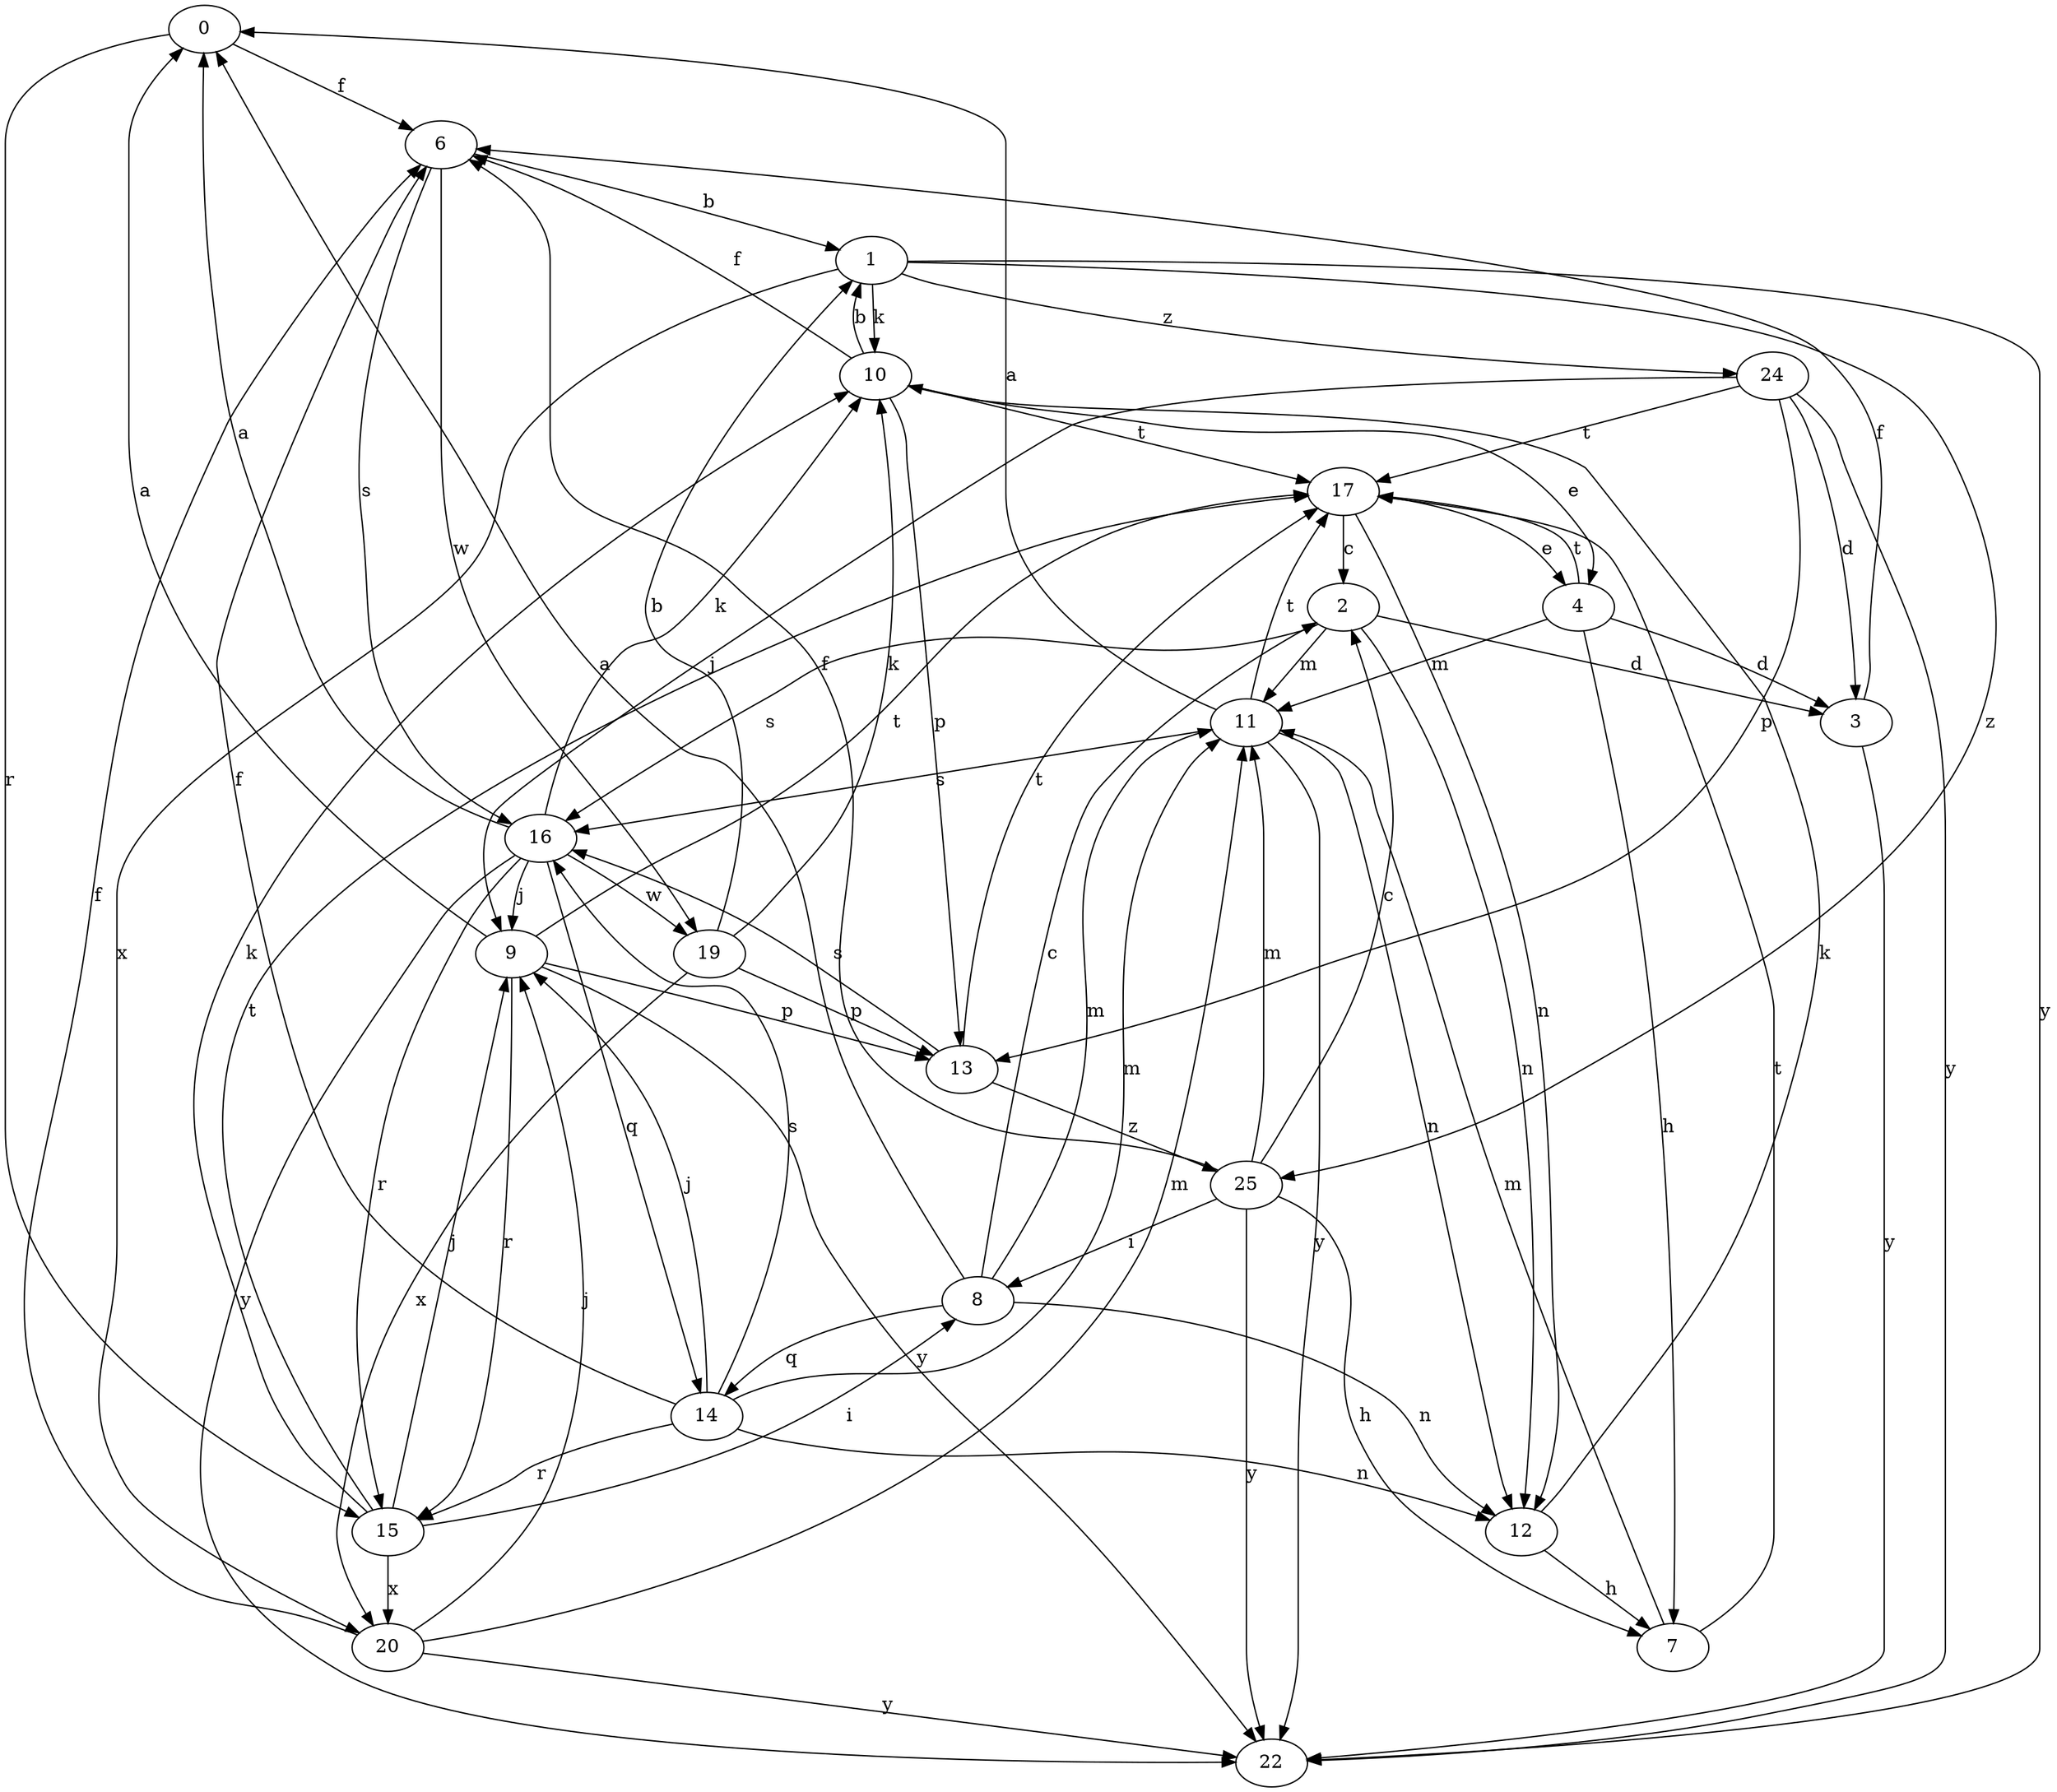 strict digraph  {
0;
1;
2;
3;
4;
6;
7;
8;
9;
10;
11;
12;
13;
14;
15;
16;
17;
19;
20;
22;
24;
25;
0 -> 6  [label=f];
0 -> 15  [label=r];
1 -> 10  [label=k];
1 -> 20  [label=x];
1 -> 22  [label=y];
1 -> 24  [label=z];
1 -> 25  [label=z];
2 -> 3  [label=d];
2 -> 11  [label=m];
2 -> 12  [label=n];
2 -> 16  [label=s];
3 -> 6  [label=f];
3 -> 22  [label=y];
4 -> 3  [label=d];
4 -> 7  [label=h];
4 -> 11  [label=m];
4 -> 17  [label=t];
6 -> 1  [label=b];
6 -> 16  [label=s];
6 -> 19  [label=w];
7 -> 11  [label=m];
7 -> 17  [label=t];
8 -> 0  [label=a];
8 -> 2  [label=c];
8 -> 11  [label=m];
8 -> 12  [label=n];
8 -> 14  [label=q];
9 -> 0  [label=a];
9 -> 13  [label=p];
9 -> 15  [label=r];
9 -> 17  [label=t];
9 -> 22  [label=y];
10 -> 1  [label=b];
10 -> 4  [label=e];
10 -> 6  [label=f];
10 -> 13  [label=p];
10 -> 17  [label=t];
11 -> 0  [label=a];
11 -> 12  [label=n];
11 -> 16  [label=s];
11 -> 17  [label=t];
11 -> 22  [label=y];
12 -> 7  [label=h];
12 -> 10  [label=k];
13 -> 16  [label=s];
13 -> 17  [label=t];
13 -> 25  [label=z];
14 -> 6  [label=f];
14 -> 9  [label=j];
14 -> 11  [label=m];
14 -> 12  [label=n];
14 -> 15  [label=r];
14 -> 16  [label=s];
15 -> 8  [label=i];
15 -> 9  [label=j];
15 -> 10  [label=k];
15 -> 17  [label=t];
15 -> 20  [label=x];
16 -> 0  [label=a];
16 -> 9  [label=j];
16 -> 10  [label=k];
16 -> 14  [label=q];
16 -> 15  [label=r];
16 -> 19  [label=w];
16 -> 22  [label=y];
17 -> 2  [label=c];
17 -> 4  [label=e];
17 -> 12  [label=n];
19 -> 1  [label=b];
19 -> 10  [label=k];
19 -> 13  [label=p];
19 -> 20  [label=x];
20 -> 6  [label=f];
20 -> 9  [label=j];
20 -> 11  [label=m];
20 -> 22  [label=y];
24 -> 3  [label=d];
24 -> 9  [label=j];
24 -> 13  [label=p];
24 -> 17  [label=t];
24 -> 22  [label=y];
25 -> 2  [label=c];
25 -> 6  [label=f];
25 -> 7  [label=h];
25 -> 8  [label=i];
25 -> 11  [label=m];
25 -> 22  [label=y];
}
